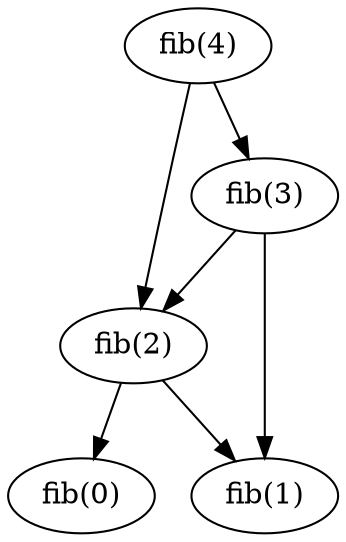 digraph{
"fib(4)"->{"fib(3)","fib(2)"}
"fib(3)"->{"fib(2)","fib(1)"}
"fib(2)"->{"fib(1)","fib(0)"}
}

